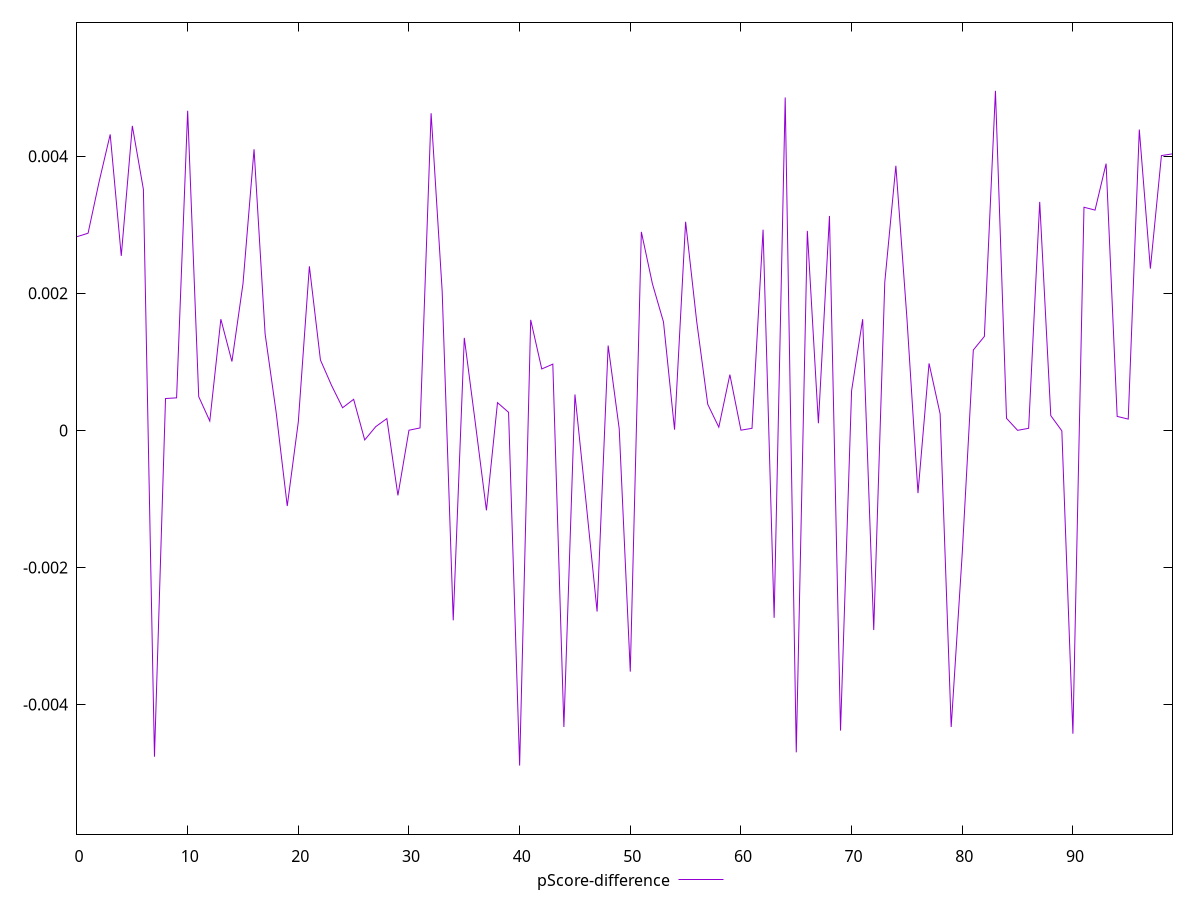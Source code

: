 reset

$pScoreDifference <<EOF
0 0.0028276313872977465
1 0.0028778042521566682
2 0.0036309142816222384
3 0.004319892177373587
4 0.0025468445943695635
5 0.004444360458548902
6 0.0035177117960459997
7 -0.004763377389064674
8 0.0004652593465119814
9 0.0004749912856399363
10 0.004664833622669895
11 0.0004925498656738747
12 0.00013679943167316244
13 0.001622944955735811
14 0.0010049540527274914
15 0.002140148405187281
16 0.004103048691062825
17 0.0014077626577962687
18 0.00025976584161474525
19 -0.0011037224788711247
20 0.00012443416672480723
21 0.0023945619425595893
22 0.0010271421896943522
23 0.0006572274317903637
24 0.00033036211835363316
25 0.00045339325584292656
26 -0.00013942168873302616
27 0.00005520596164643177
28 0.00017216244514228762
29 -0.0009488396941099986
30 0.0000024353924873432575
31 0.000035863011590309135
32 0.004628896449655119
33 0.002032431651196265
34 -0.0027718788389530513
35 0.0013503551657694027
36 0.00010459716420863074
37 -0.0011671029425734773
38 0.00040489665804471775
39 0.0002636677111136909
40 -0.004892894893849059
41 0.0016129998125795162
42 0.0008965770948648477
43 0.0009673487148598725
44 -0.004329326033711103
45 0.0005242855126062484
46 -0.0010417829901503244
47 -0.002644113764101832
48 0.001238319514276831
49 0.000023683307554089872
50 -0.0035213620782646032
51 0.0028973960037081414
52 0.002140148405187281
53 0.0015830817296657584
54 0.000011067542400433616
55 0.0030449378423731497
56 0.0015920212379604837
57 0.0003808088411536015
58 0.0000468393681510304
59 0.0008136149596419395
60 0.0000030553438534197674
61 0.000030051262755625974
62 0.0029289294243013964
63 -0.0027354335497863282
64 0.004858852911643461
65 -0.004698975405091557
66 0.0029117807097600035
67 0.0001041103591254422
68 0.003129805728730237
69 -0.0043815186567381925
70 0.0005790896885179975
71 0.001622944955735811
72 -0.0029144679377259754
73 0.0021649043993791084
74 0.0038621672824399045
75 0.0016376920715270096
76 -0.0009155790329966433
77 0.000977937089799541
78 0.00024116105984683944
79 -0.004329326033711214
80 -0.0017910025711583288
81 0.0011731227921309567
82 0.0013716716699884342
83 0.004956310506820336
84 0.0001763726851783387
85 8.159470662461032e-7
86 0.000030310083392715015
87 0.0033348368023214947
88 0.00021573498927513791
89 -0.000006843884342282863
90 -0.004427345759982382
91 0.0032567849544331007
92 0.0032152605757497874
93 0.0038934755395079734
94 0.0002040601660087682
95 0.00016485232213131473
96 0.0043909982669776415
97 0.0023606219808365303
98 0.0040110697695945885
99 0.0040360878528409305
EOF

set key outside below
set xrange [0:99]
set yrange [-0.005892894893849059:0.005956310506820336]
set trange [-0.005892894893849059:0.005956310506820336]
set terminal svg size 640, 500 enhanced background rgb 'white'
set output "report_00013_2021-02-09T12-04-24.940Z/max-potential-fid/samples/pages/pScore-difference/values.svg"

plot $pScoreDifference title "pScore-difference" with line

reset
